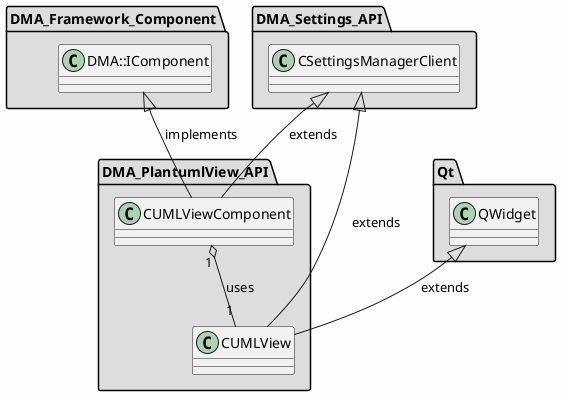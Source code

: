
@startuml

skinparam backgroundColor #FEFEFE
skinparam wrapWidth 600
package "DMA_Framework_Component" #DDDDDD
{

class "DMA::IComponent"
{
}

}

package "DMA_PlantumlView_API" #DDDDDD
{

class "CUMLView"
{
}

class "CUMLViewComponent"
{
}

}

package "DMA_Settings_API" #DDDDDD
{

class "CSettingsManagerClient"
{
}

}

package "Qt" #DDDDDD
{

class "QWidget"
{
}

}

'====================Inheritance section====================
CSettingsManagerClient <|-- CUMLView : extends
QWidget <|-- CUMLView : extends
CSettingsManagerClient <|-- CUMLViewComponent : extends
DMA::IComponent <|-- CUMLViewComponent : implements

'====================Dependencies section====================
CUMLViewComponent "1" o-- "1" CUMLView : uses

@enduml